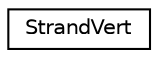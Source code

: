 digraph G
{
  edge [fontname="Helvetica",fontsize="10",labelfontname="Helvetica",labelfontsize="10"];
  node [fontname="Helvetica",fontsize="10",shape=record];
  rankdir=LR;
  Node1 [label="StrandVert",height=0.2,width=0.4,color="black", fillcolor="white", style="filled",URL="$d5/d1c/structStrandVert.html"];
}
